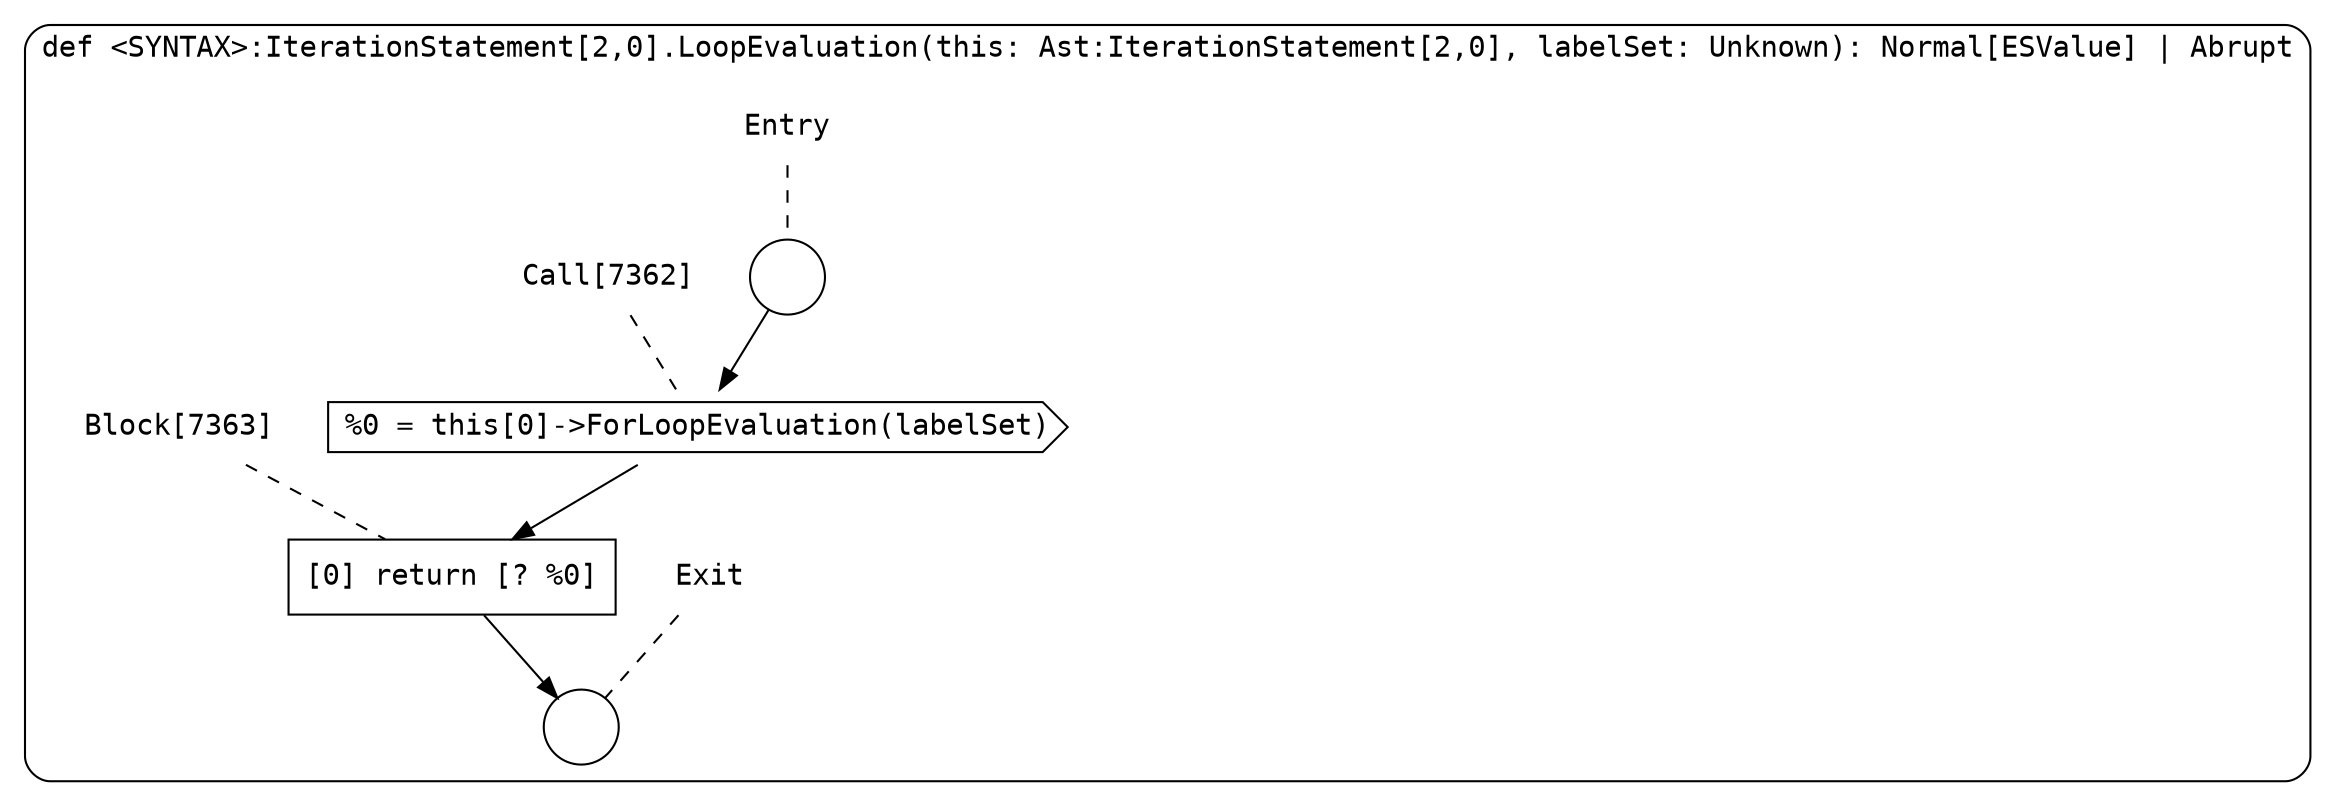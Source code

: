 digraph {
  graph [fontname = "Consolas"]
  node [fontname = "Consolas"]
  edge [fontname = "Consolas"]
  subgraph cluster1411 {
    label = "def <SYNTAX>:IterationStatement[2,0].LoopEvaluation(this: Ast:IterationStatement[2,0], labelSet: Unknown): Normal[ESValue] | Abrupt"
    style = rounded
    cluster1411_entry_name [shape=none, label=<<font color="black">Entry</font>>]
    cluster1411_entry_name -> cluster1411_entry [arrowhead=none, color="black", style=dashed]
    cluster1411_entry [shape=circle label=" " color="black" fillcolor="white" style=filled]
    cluster1411_entry -> node7362 [color="black"]
    cluster1411_exit_name [shape=none, label=<<font color="black">Exit</font>>]
    cluster1411_exit_name -> cluster1411_exit [arrowhead=none, color="black", style=dashed]
    cluster1411_exit [shape=circle label=" " color="black" fillcolor="white" style=filled]
    node7362_name [shape=none, label=<<font color="black">Call[7362]</font>>]
    node7362_name -> node7362 [arrowhead=none, color="black", style=dashed]
    node7362 [shape=cds, label=<<font color="black">%0 = this[0]-&gt;ForLoopEvaluation(labelSet)</font>> color="black" fillcolor="white", style=filled]
    node7362 -> node7363 [color="black"]
    node7363_name [shape=none, label=<<font color="black">Block[7363]</font>>]
    node7363_name -> node7363 [arrowhead=none, color="black", style=dashed]
    node7363 [shape=box, label=<<font color="black">[0] return [? %0]<BR ALIGN="LEFT"/></font>> color="black" fillcolor="white", style=filled]
    node7363 -> cluster1411_exit [color="black"]
  }
}